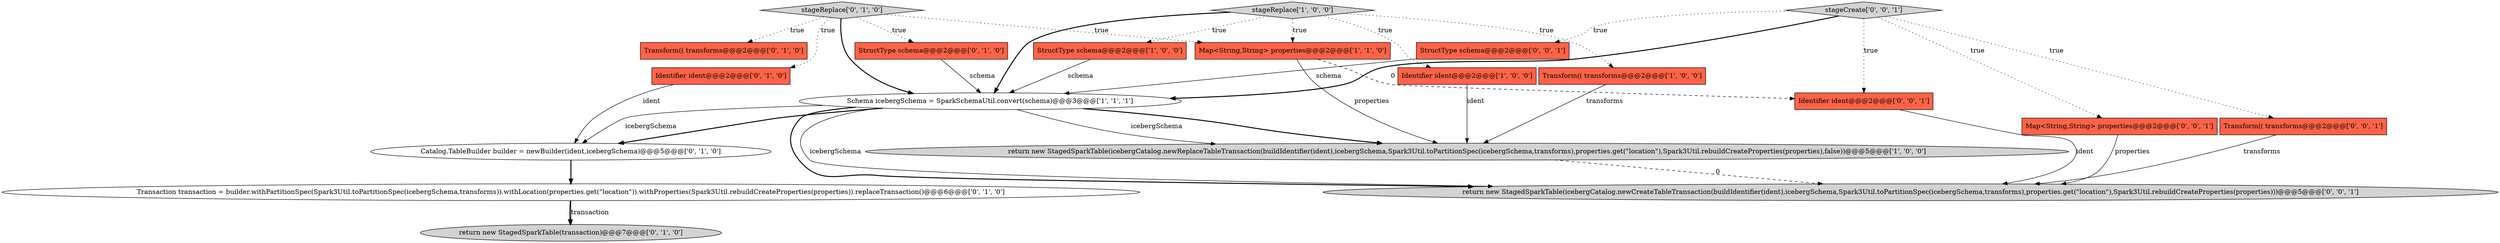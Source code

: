 digraph {
18 [style = filled, label = "Identifier ident@@@2@@@['0', '0', '1']", fillcolor = tomato, shape = box image = "AAA0AAABBB3BBB"];
1 [style = filled, label = "Schema icebergSchema = SparkSchemaUtil.convert(schema)@@@3@@@['1', '1', '1']", fillcolor = white, shape = ellipse image = "AAA0AAABBB1BBB"];
2 [style = filled, label = "Transform(( transforms@@@2@@@['1', '0', '0']", fillcolor = tomato, shape = box image = "AAA0AAABBB1BBB"];
7 [style = filled, label = "return new StagedSparkTable(transaction)@@@7@@@['0', '1', '0']", fillcolor = lightgray, shape = ellipse image = "AAA1AAABBB2BBB"];
0 [style = filled, label = "StructType schema@@@2@@@['1', '0', '0']", fillcolor = tomato, shape = box image = "AAA0AAABBB1BBB"];
3 [style = filled, label = "return new StagedSparkTable(icebergCatalog.newReplaceTableTransaction(buildIdentifier(ident),icebergSchema,Spark3Util.toPartitionSpec(icebergSchema,transforms),properties.get(\"location\"),Spark3Util.rebuildCreateProperties(properties),false))@@@5@@@['1', '0', '0']", fillcolor = lightgray, shape = ellipse image = "AAA0AAABBB1BBB"];
12 [style = filled, label = "Catalog.TableBuilder builder = newBuilder(ident,icebergSchema)@@@5@@@['0', '1', '0']", fillcolor = white, shape = ellipse image = "AAA0AAABBB2BBB"];
6 [style = filled, label = "Map<String,String> properties@@@2@@@['1', '1', '0']", fillcolor = tomato, shape = box image = "AAA0AAABBB1BBB"];
8 [style = filled, label = "Identifier ident@@@2@@@['0', '1', '0']", fillcolor = tomato, shape = box image = "AAA0AAABBB2BBB"];
9 [style = filled, label = "stageReplace['0', '1', '0']", fillcolor = lightgray, shape = diamond image = "AAA0AAABBB2BBB"];
14 [style = filled, label = "return new StagedSparkTable(icebergCatalog.newCreateTableTransaction(buildIdentifier(ident),icebergSchema,Spark3Util.toPartitionSpec(icebergSchema,transforms),properties.get(\"location\"),Spark3Util.rebuildCreateProperties(properties)))@@@5@@@['0', '0', '1']", fillcolor = lightgray, shape = ellipse image = "AAA0AAABBB3BBB"];
10 [style = filled, label = "Transform(( transforms@@@2@@@['0', '1', '0']", fillcolor = tomato, shape = box image = "AAA0AAABBB2BBB"];
11 [style = filled, label = "StructType schema@@@2@@@['0', '1', '0']", fillcolor = tomato, shape = box image = "AAA0AAABBB2BBB"];
15 [style = filled, label = "StructType schema@@@2@@@['0', '0', '1']", fillcolor = tomato, shape = box image = "AAA0AAABBB3BBB"];
16 [style = filled, label = "Transform(( transforms@@@2@@@['0', '0', '1']", fillcolor = tomato, shape = box image = "AAA0AAABBB3BBB"];
19 [style = filled, label = "stageCreate['0', '0', '1']", fillcolor = lightgray, shape = diamond image = "AAA0AAABBB3BBB"];
4 [style = filled, label = "stageReplace['1', '0', '0']", fillcolor = lightgray, shape = diamond image = "AAA0AAABBB1BBB"];
13 [style = filled, label = "Transaction transaction = builder.withPartitionSpec(Spark3Util.toPartitionSpec(icebergSchema,transforms)).withLocation(properties.get(\"location\")).withProperties(Spark3Util.rebuildCreateProperties(properties)).replaceTransaction()@@@6@@@['0', '1', '0']", fillcolor = white, shape = ellipse image = "AAA1AAABBB2BBB"];
17 [style = filled, label = "Map<String,String> properties@@@2@@@['0', '0', '1']", fillcolor = tomato, shape = box image = "AAA0AAABBB3BBB"];
5 [style = filled, label = "Identifier ident@@@2@@@['1', '0', '0']", fillcolor = tomato, shape = box image = "AAA0AAABBB1BBB"];
0->1 [style = solid, label="schema"];
9->8 [style = dotted, label="true"];
8->12 [style = solid, label="ident"];
13->7 [style = bold, label=""];
1->14 [style = solid, label="icebergSchema"];
2->3 [style = solid, label="transforms"];
18->14 [style = solid, label="ident"];
6->18 [style = dashed, label="0"];
19->1 [style = bold, label=""];
1->12 [style = bold, label=""];
9->11 [style = dotted, label="true"];
3->14 [style = dashed, label="0"];
6->3 [style = solid, label="properties"];
15->1 [style = solid, label="schema"];
4->0 [style = dotted, label="true"];
1->14 [style = bold, label=""];
1->3 [style = solid, label="icebergSchema"];
9->6 [style = dotted, label="true"];
4->1 [style = bold, label=""];
9->10 [style = dotted, label="true"];
12->13 [style = bold, label=""];
16->14 [style = solid, label="transforms"];
19->16 [style = dotted, label="true"];
1->3 [style = bold, label=""];
19->15 [style = dotted, label="true"];
4->5 [style = dotted, label="true"];
1->12 [style = solid, label="icebergSchema"];
19->17 [style = dotted, label="true"];
17->14 [style = solid, label="properties"];
13->7 [style = solid, label="transaction"];
4->6 [style = dotted, label="true"];
9->1 [style = bold, label=""];
5->3 [style = solid, label="ident"];
11->1 [style = solid, label="schema"];
4->2 [style = dotted, label="true"];
19->18 [style = dotted, label="true"];
}
